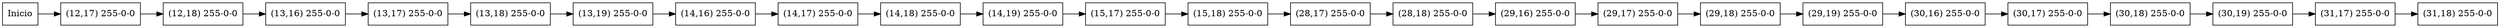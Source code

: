 digraph firsGraph{
node [shape=record];
rankdir=LR;
node0 [label=" Inicio "];
node1[label="(12,17) 255-0-0"];
node0-> node1;
node2[label="(12,18) 255-0-0"];
node1-> node2;
node3[label="(13,16) 255-0-0"];
node2-> node3;
node4[label="(13,17) 255-0-0"];
node3-> node4;
node5[label="(13,18) 255-0-0"];
node4-> node5;
node6[label="(13,19) 255-0-0"];
node5-> node6;
node7[label="(14,16) 255-0-0"];
node6-> node7;
node8[label="(14,17) 255-0-0"];
node7-> node8;
node9[label="(14,18) 255-0-0"];
node8-> node9;
node10[label="(14,19) 255-0-0"];
node9-> node10;
node11[label="(15,17) 255-0-0"];
node10-> node11;
node12[label="(15,18) 255-0-0"];
node11-> node12;
node13[label="(28,17) 255-0-0"];
node12-> node13;
node14[label="(28,18) 255-0-0"];
node13-> node14;
node15[label="(29,16) 255-0-0"];
node14-> node15;
node16[label="(29,17) 255-0-0"];
node15-> node16;
node17[label="(29,18) 255-0-0"];
node16-> node17;
node18[label="(29,19) 255-0-0"];
node17-> node18;
node19[label="(30,16) 255-0-0"];
node18-> node19;
node20[label="(30,17) 255-0-0"];
node19-> node20;
node21[label="(30,18) 255-0-0"];
node20-> node21;
node22[label="(30,19) 255-0-0"];
node21-> node22;
node23[label="(31,17) 255-0-0"];
node22-> node23;
node24[label="(31,18) 255-0-0"];
node23-> node24;
}
